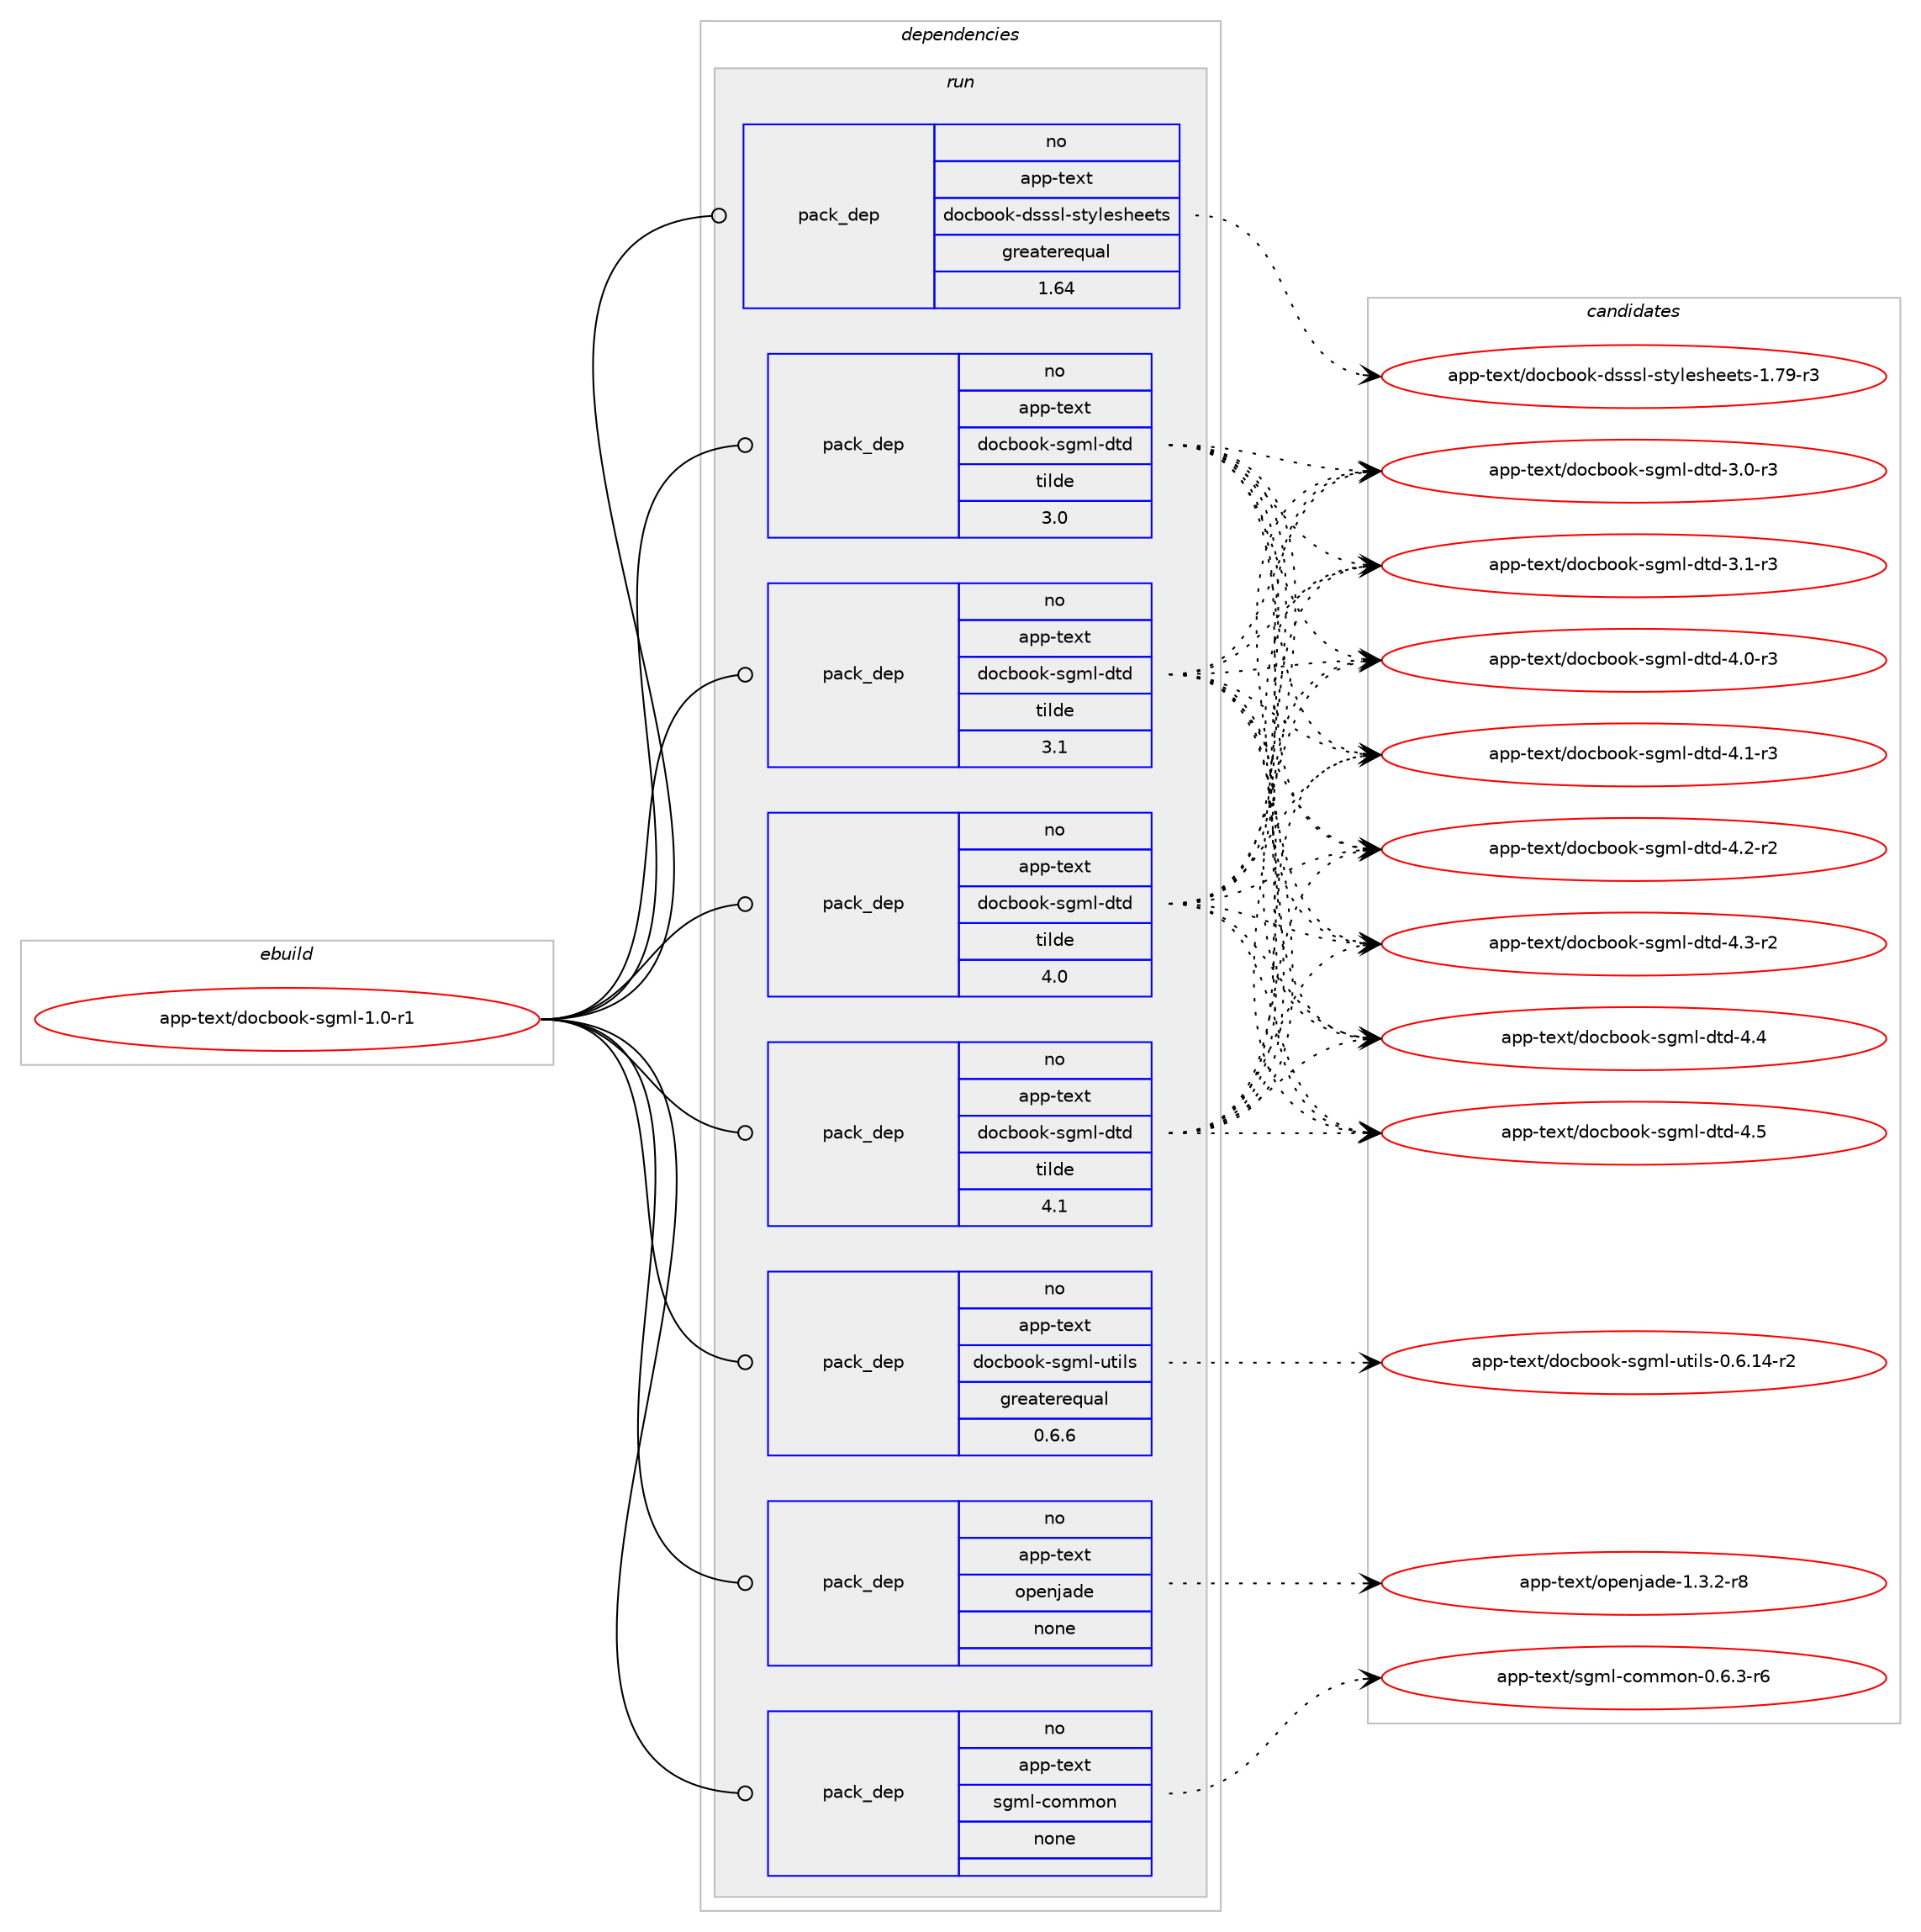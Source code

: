 digraph prolog {

# *************
# Graph options
# *************

newrank=true;
concentrate=true;
compound=true;
graph [rankdir=LR,fontname=Helvetica,fontsize=10,ranksep=1.5];#, ranksep=2.5, nodesep=0.2];
edge  [arrowhead=vee];
node  [fontname=Helvetica,fontsize=10];

# **********
# The ebuild
# **********

subgraph cluster_leftcol {
color=gray;
rank=same;
label=<<i>ebuild</i>>;
id [label="app-text/docbook-sgml-1.0-r1", color=red, width=4, href="../app-text/docbook-sgml-1.0-r1.svg"];
}

# ****************
# The dependencies
# ****************

subgraph cluster_midcol {
color=gray;
label=<<i>dependencies</i>>;
subgraph cluster_compile {
fillcolor="#eeeeee";
style=filled;
label=<<i>compile</i>>;
}
subgraph cluster_compileandrun {
fillcolor="#eeeeee";
style=filled;
label=<<i>compile and run</i>>;
}
subgraph cluster_run {
fillcolor="#eeeeee";
style=filled;
label=<<i>run</i>>;
subgraph pack932593 {
dependency1308491 [label=<<TABLE BORDER="0" CELLBORDER="1" CELLSPACING="0" CELLPADDING="4" WIDTH="220"><TR><TD ROWSPAN="6" CELLPADDING="30">pack_dep</TD></TR><TR><TD WIDTH="110">no</TD></TR><TR><TD>app-text</TD></TR><TR><TD>docbook-dsssl-stylesheets</TD></TR><TR><TD>greaterequal</TD></TR><TR><TD>1.64</TD></TR></TABLE>>, shape=none, color=blue];
}
id:e -> dependency1308491:w [weight=20,style="solid",arrowhead="odot"];
subgraph pack932594 {
dependency1308492 [label=<<TABLE BORDER="0" CELLBORDER="1" CELLSPACING="0" CELLPADDING="4" WIDTH="220"><TR><TD ROWSPAN="6" CELLPADDING="30">pack_dep</TD></TR><TR><TD WIDTH="110">no</TD></TR><TR><TD>app-text</TD></TR><TR><TD>docbook-sgml-dtd</TD></TR><TR><TD>tilde</TD></TR><TR><TD>3.0</TD></TR></TABLE>>, shape=none, color=blue];
}
id:e -> dependency1308492:w [weight=20,style="solid",arrowhead="odot"];
subgraph pack932595 {
dependency1308493 [label=<<TABLE BORDER="0" CELLBORDER="1" CELLSPACING="0" CELLPADDING="4" WIDTH="220"><TR><TD ROWSPAN="6" CELLPADDING="30">pack_dep</TD></TR><TR><TD WIDTH="110">no</TD></TR><TR><TD>app-text</TD></TR><TR><TD>docbook-sgml-dtd</TD></TR><TR><TD>tilde</TD></TR><TR><TD>3.1</TD></TR></TABLE>>, shape=none, color=blue];
}
id:e -> dependency1308493:w [weight=20,style="solid",arrowhead="odot"];
subgraph pack932596 {
dependency1308494 [label=<<TABLE BORDER="0" CELLBORDER="1" CELLSPACING="0" CELLPADDING="4" WIDTH="220"><TR><TD ROWSPAN="6" CELLPADDING="30">pack_dep</TD></TR><TR><TD WIDTH="110">no</TD></TR><TR><TD>app-text</TD></TR><TR><TD>docbook-sgml-dtd</TD></TR><TR><TD>tilde</TD></TR><TR><TD>4.0</TD></TR></TABLE>>, shape=none, color=blue];
}
id:e -> dependency1308494:w [weight=20,style="solid",arrowhead="odot"];
subgraph pack932597 {
dependency1308495 [label=<<TABLE BORDER="0" CELLBORDER="1" CELLSPACING="0" CELLPADDING="4" WIDTH="220"><TR><TD ROWSPAN="6" CELLPADDING="30">pack_dep</TD></TR><TR><TD WIDTH="110">no</TD></TR><TR><TD>app-text</TD></TR><TR><TD>docbook-sgml-dtd</TD></TR><TR><TD>tilde</TD></TR><TR><TD>4.1</TD></TR></TABLE>>, shape=none, color=blue];
}
id:e -> dependency1308495:w [weight=20,style="solid",arrowhead="odot"];
subgraph pack932598 {
dependency1308496 [label=<<TABLE BORDER="0" CELLBORDER="1" CELLSPACING="0" CELLPADDING="4" WIDTH="220"><TR><TD ROWSPAN="6" CELLPADDING="30">pack_dep</TD></TR><TR><TD WIDTH="110">no</TD></TR><TR><TD>app-text</TD></TR><TR><TD>docbook-sgml-utils</TD></TR><TR><TD>greaterequal</TD></TR><TR><TD>0.6.6</TD></TR></TABLE>>, shape=none, color=blue];
}
id:e -> dependency1308496:w [weight=20,style="solid",arrowhead="odot"];
subgraph pack932599 {
dependency1308497 [label=<<TABLE BORDER="0" CELLBORDER="1" CELLSPACING="0" CELLPADDING="4" WIDTH="220"><TR><TD ROWSPAN="6" CELLPADDING="30">pack_dep</TD></TR><TR><TD WIDTH="110">no</TD></TR><TR><TD>app-text</TD></TR><TR><TD>openjade</TD></TR><TR><TD>none</TD></TR><TR><TD></TD></TR></TABLE>>, shape=none, color=blue];
}
id:e -> dependency1308497:w [weight=20,style="solid",arrowhead="odot"];
subgraph pack932600 {
dependency1308498 [label=<<TABLE BORDER="0" CELLBORDER="1" CELLSPACING="0" CELLPADDING="4" WIDTH="220"><TR><TD ROWSPAN="6" CELLPADDING="30">pack_dep</TD></TR><TR><TD WIDTH="110">no</TD></TR><TR><TD>app-text</TD></TR><TR><TD>sgml-common</TD></TR><TR><TD>none</TD></TR><TR><TD></TD></TR></TABLE>>, shape=none, color=blue];
}
id:e -> dependency1308498:w [weight=20,style="solid",arrowhead="odot"];
}
}

# **************
# The candidates
# **************

subgraph cluster_choices {
rank=same;
color=gray;
label=<<i>candidates</i>>;

subgraph choice932593 {
color=black;
nodesep=1;
choice9711211245116101120116471001119998111111107451001151151151084511511612110810111510410110111611545494655574511451 [label="app-text/docbook-dsssl-stylesheets-1.79-r3", color=red, width=4,href="../app-text/docbook-dsssl-stylesheets-1.79-r3.svg"];
dependency1308491:e -> choice9711211245116101120116471001119998111111107451001151151151084511511612110810111510410110111611545494655574511451:w [style=dotted,weight="100"];
}
subgraph choice932594 {
color=black;
nodesep=1;
choice97112112451161011201164710011199981111111074511510310910845100116100455146484511451 [label="app-text/docbook-sgml-dtd-3.0-r3", color=red, width=4,href="../app-text/docbook-sgml-dtd-3.0-r3.svg"];
choice97112112451161011201164710011199981111111074511510310910845100116100455146494511451 [label="app-text/docbook-sgml-dtd-3.1-r3", color=red, width=4,href="../app-text/docbook-sgml-dtd-3.1-r3.svg"];
choice97112112451161011201164710011199981111111074511510310910845100116100455246484511451 [label="app-text/docbook-sgml-dtd-4.0-r3", color=red, width=4,href="../app-text/docbook-sgml-dtd-4.0-r3.svg"];
choice97112112451161011201164710011199981111111074511510310910845100116100455246494511451 [label="app-text/docbook-sgml-dtd-4.1-r3", color=red, width=4,href="../app-text/docbook-sgml-dtd-4.1-r3.svg"];
choice97112112451161011201164710011199981111111074511510310910845100116100455246504511450 [label="app-text/docbook-sgml-dtd-4.2-r2", color=red, width=4,href="../app-text/docbook-sgml-dtd-4.2-r2.svg"];
choice97112112451161011201164710011199981111111074511510310910845100116100455246514511450 [label="app-text/docbook-sgml-dtd-4.3-r2", color=red, width=4,href="../app-text/docbook-sgml-dtd-4.3-r2.svg"];
choice9711211245116101120116471001119998111111107451151031091084510011610045524652 [label="app-text/docbook-sgml-dtd-4.4", color=red, width=4,href="../app-text/docbook-sgml-dtd-4.4.svg"];
choice9711211245116101120116471001119998111111107451151031091084510011610045524653 [label="app-text/docbook-sgml-dtd-4.5", color=red, width=4,href="../app-text/docbook-sgml-dtd-4.5.svg"];
dependency1308492:e -> choice97112112451161011201164710011199981111111074511510310910845100116100455146484511451:w [style=dotted,weight="100"];
dependency1308492:e -> choice97112112451161011201164710011199981111111074511510310910845100116100455146494511451:w [style=dotted,weight="100"];
dependency1308492:e -> choice97112112451161011201164710011199981111111074511510310910845100116100455246484511451:w [style=dotted,weight="100"];
dependency1308492:e -> choice97112112451161011201164710011199981111111074511510310910845100116100455246494511451:w [style=dotted,weight="100"];
dependency1308492:e -> choice97112112451161011201164710011199981111111074511510310910845100116100455246504511450:w [style=dotted,weight="100"];
dependency1308492:e -> choice97112112451161011201164710011199981111111074511510310910845100116100455246514511450:w [style=dotted,weight="100"];
dependency1308492:e -> choice9711211245116101120116471001119998111111107451151031091084510011610045524652:w [style=dotted,weight="100"];
dependency1308492:e -> choice9711211245116101120116471001119998111111107451151031091084510011610045524653:w [style=dotted,weight="100"];
}
subgraph choice932595 {
color=black;
nodesep=1;
choice97112112451161011201164710011199981111111074511510310910845100116100455146484511451 [label="app-text/docbook-sgml-dtd-3.0-r3", color=red, width=4,href="../app-text/docbook-sgml-dtd-3.0-r3.svg"];
choice97112112451161011201164710011199981111111074511510310910845100116100455146494511451 [label="app-text/docbook-sgml-dtd-3.1-r3", color=red, width=4,href="../app-text/docbook-sgml-dtd-3.1-r3.svg"];
choice97112112451161011201164710011199981111111074511510310910845100116100455246484511451 [label="app-text/docbook-sgml-dtd-4.0-r3", color=red, width=4,href="../app-text/docbook-sgml-dtd-4.0-r3.svg"];
choice97112112451161011201164710011199981111111074511510310910845100116100455246494511451 [label="app-text/docbook-sgml-dtd-4.1-r3", color=red, width=4,href="../app-text/docbook-sgml-dtd-4.1-r3.svg"];
choice97112112451161011201164710011199981111111074511510310910845100116100455246504511450 [label="app-text/docbook-sgml-dtd-4.2-r2", color=red, width=4,href="../app-text/docbook-sgml-dtd-4.2-r2.svg"];
choice97112112451161011201164710011199981111111074511510310910845100116100455246514511450 [label="app-text/docbook-sgml-dtd-4.3-r2", color=red, width=4,href="../app-text/docbook-sgml-dtd-4.3-r2.svg"];
choice9711211245116101120116471001119998111111107451151031091084510011610045524652 [label="app-text/docbook-sgml-dtd-4.4", color=red, width=4,href="../app-text/docbook-sgml-dtd-4.4.svg"];
choice9711211245116101120116471001119998111111107451151031091084510011610045524653 [label="app-text/docbook-sgml-dtd-4.5", color=red, width=4,href="../app-text/docbook-sgml-dtd-4.5.svg"];
dependency1308493:e -> choice97112112451161011201164710011199981111111074511510310910845100116100455146484511451:w [style=dotted,weight="100"];
dependency1308493:e -> choice97112112451161011201164710011199981111111074511510310910845100116100455146494511451:w [style=dotted,weight="100"];
dependency1308493:e -> choice97112112451161011201164710011199981111111074511510310910845100116100455246484511451:w [style=dotted,weight="100"];
dependency1308493:e -> choice97112112451161011201164710011199981111111074511510310910845100116100455246494511451:w [style=dotted,weight="100"];
dependency1308493:e -> choice97112112451161011201164710011199981111111074511510310910845100116100455246504511450:w [style=dotted,weight="100"];
dependency1308493:e -> choice97112112451161011201164710011199981111111074511510310910845100116100455246514511450:w [style=dotted,weight="100"];
dependency1308493:e -> choice9711211245116101120116471001119998111111107451151031091084510011610045524652:w [style=dotted,weight="100"];
dependency1308493:e -> choice9711211245116101120116471001119998111111107451151031091084510011610045524653:w [style=dotted,weight="100"];
}
subgraph choice932596 {
color=black;
nodesep=1;
choice97112112451161011201164710011199981111111074511510310910845100116100455146484511451 [label="app-text/docbook-sgml-dtd-3.0-r3", color=red, width=4,href="../app-text/docbook-sgml-dtd-3.0-r3.svg"];
choice97112112451161011201164710011199981111111074511510310910845100116100455146494511451 [label="app-text/docbook-sgml-dtd-3.1-r3", color=red, width=4,href="../app-text/docbook-sgml-dtd-3.1-r3.svg"];
choice97112112451161011201164710011199981111111074511510310910845100116100455246484511451 [label="app-text/docbook-sgml-dtd-4.0-r3", color=red, width=4,href="../app-text/docbook-sgml-dtd-4.0-r3.svg"];
choice97112112451161011201164710011199981111111074511510310910845100116100455246494511451 [label="app-text/docbook-sgml-dtd-4.1-r3", color=red, width=4,href="../app-text/docbook-sgml-dtd-4.1-r3.svg"];
choice97112112451161011201164710011199981111111074511510310910845100116100455246504511450 [label="app-text/docbook-sgml-dtd-4.2-r2", color=red, width=4,href="../app-text/docbook-sgml-dtd-4.2-r2.svg"];
choice97112112451161011201164710011199981111111074511510310910845100116100455246514511450 [label="app-text/docbook-sgml-dtd-4.3-r2", color=red, width=4,href="../app-text/docbook-sgml-dtd-4.3-r2.svg"];
choice9711211245116101120116471001119998111111107451151031091084510011610045524652 [label="app-text/docbook-sgml-dtd-4.4", color=red, width=4,href="../app-text/docbook-sgml-dtd-4.4.svg"];
choice9711211245116101120116471001119998111111107451151031091084510011610045524653 [label="app-text/docbook-sgml-dtd-4.5", color=red, width=4,href="../app-text/docbook-sgml-dtd-4.5.svg"];
dependency1308494:e -> choice97112112451161011201164710011199981111111074511510310910845100116100455146484511451:w [style=dotted,weight="100"];
dependency1308494:e -> choice97112112451161011201164710011199981111111074511510310910845100116100455146494511451:w [style=dotted,weight="100"];
dependency1308494:e -> choice97112112451161011201164710011199981111111074511510310910845100116100455246484511451:w [style=dotted,weight="100"];
dependency1308494:e -> choice97112112451161011201164710011199981111111074511510310910845100116100455246494511451:w [style=dotted,weight="100"];
dependency1308494:e -> choice97112112451161011201164710011199981111111074511510310910845100116100455246504511450:w [style=dotted,weight="100"];
dependency1308494:e -> choice97112112451161011201164710011199981111111074511510310910845100116100455246514511450:w [style=dotted,weight="100"];
dependency1308494:e -> choice9711211245116101120116471001119998111111107451151031091084510011610045524652:w [style=dotted,weight="100"];
dependency1308494:e -> choice9711211245116101120116471001119998111111107451151031091084510011610045524653:w [style=dotted,weight="100"];
}
subgraph choice932597 {
color=black;
nodesep=1;
choice97112112451161011201164710011199981111111074511510310910845100116100455146484511451 [label="app-text/docbook-sgml-dtd-3.0-r3", color=red, width=4,href="../app-text/docbook-sgml-dtd-3.0-r3.svg"];
choice97112112451161011201164710011199981111111074511510310910845100116100455146494511451 [label="app-text/docbook-sgml-dtd-3.1-r3", color=red, width=4,href="../app-text/docbook-sgml-dtd-3.1-r3.svg"];
choice97112112451161011201164710011199981111111074511510310910845100116100455246484511451 [label="app-text/docbook-sgml-dtd-4.0-r3", color=red, width=4,href="../app-text/docbook-sgml-dtd-4.0-r3.svg"];
choice97112112451161011201164710011199981111111074511510310910845100116100455246494511451 [label="app-text/docbook-sgml-dtd-4.1-r3", color=red, width=4,href="../app-text/docbook-sgml-dtd-4.1-r3.svg"];
choice97112112451161011201164710011199981111111074511510310910845100116100455246504511450 [label="app-text/docbook-sgml-dtd-4.2-r2", color=red, width=4,href="../app-text/docbook-sgml-dtd-4.2-r2.svg"];
choice97112112451161011201164710011199981111111074511510310910845100116100455246514511450 [label="app-text/docbook-sgml-dtd-4.3-r2", color=red, width=4,href="../app-text/docbook-sgml-dtd-4.3-r2.svg"];
choice9711211245116101120116471001119998111111107451151031091084510011610045524652 [label="app-text/docbook-sgml-dtd-4.4", color=red, width=4,href="../app-text/docbook-sgml-dtd-4.4.svg"];
choice9711211245116101120116471001119998111111107451151031091084510011610045524653 [label="app-text/docbook-sgml-dtd-4.5", color=red, width=4,href="../app-text/docbook-sgml-dtd-4.5.svg"];
dependency1308495:e -> choice97112112451161011201164710011199981111111074511510310910845100116100455146484511451:w [style=dotted,weight="100"];
dependency1308495:e -> choice97112112451161011201164710011199981111111074511510310910845100116100455146494511451:w [style=dotted,weight="100"];
dependency1308495:e -> choice97112112451161011201164710011199981111111074511510310910845100116100455246484511451:w [style=dotted,weight="100"];
dependency1308495:e -> choice97112112451161011201164710011199981111111074511510310910845100116100455246494511451:w [style=dotted,weight="100"];
dependency1308495:e -> choice97112112451161011201164710011199981111111074511510310910845100116100455246504511450:w [style=dotted,weight="100"];
dependency1308495:e -> choice97112112451161011201164710011199981111111074511510310910845100116100455246514511450:w [style=dotted,weight="100"];
dependency1308495:e -> choice9711211245116101120116471001119998111111107451151031091084510011610045524652:w [style=dotted,weight="100"];
dependency1308495:e -> choice9711211245116101120116471001119998111111107451151031091084510011610045524653:w [style=dotted,weight="100"];
}
subgraph choice932598 {
color=black;
nodesep=1;
choice97112112451161011201164710011199981111111074511510310910845117116105108115454846544649524511450 [label="app-text/docbook-sgml-utils-0.6.14-r2", color=red, width=4,href="../app-text/docbook-sgml-utils-0.6.14-r2.svg"];
dependency1308496:e -> choice97112112451161011201164710011199981111111074511510310910845117116105108115454846544649524511450:w [style=dotted,weight="100"];
}
subgraph choice932599 {
color=black;
nodesep=1;
choice971121124511610112011647111112101110106971001014549465146504511456 [label="app-text/openjade-1.3.2-r8", color=red, width=4,href="../app-text/openjade-1.3.2-r8.svg"];
dependency1308497:e -> choice971121124511610112011647111112101110106971001014549465146504511456:w [style=dotted,weight="100"];
}
subgraph choice932600 {
color=black;
nodesep=1;
choice97112112451161011201164711510310910845991111091091111104548465446514511454 [label="app-text/sgml-common-0.6.3-r6", color=red, width=4,href="../app-text/sgml-common-0.6.3-r6.svg"];
dependency1308498:e -> choice97112112451161011201164711510310910845991111091091111104548465446514511454:w [style=dotted,weight="100"];
}
}

}
